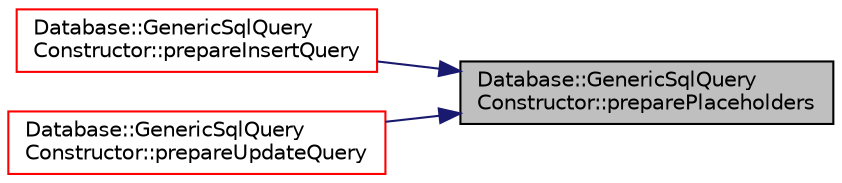 digraph "Database::GenericSqlQueryConstructor::preparePlaceholders"
{
 // LATEX_PDF_SIZE
  edge [fontname="Helvetica",fontsize="10",labelfontname="Helvetica",labelfontsize="10"];
  node [fontname="Helvetica",fontsize="10",shape=record];
  rankdir="RL";
  Node1 [label="Database::GenericSqlQuery\lConstructor::preparePlaceholders",height=0.2,width=0.4,color="black", fillcolor="grey75", style="filled", fontcolor="black",tooltip=" "];
  Node1 -> Node2 [dir="back",color="midnightblue",fontsize="10",style="solid",fontname="Helvetica"];
  Node2 [label="Database::GenericSqlQuery\lConstructor::prepareInsertQuery",height=0.2,width=0.4,color="red", fillcolor="white", style="filled",URL="$class_database_1_1_generic_sql_query_constructor.html#ac1d513f9a2812a65d663355999d1893a",tooltip=" "];
  Node1 -> Node5 [dir="back",color="midnightblue",fontsize="10",style="solid",fontname="Helvetica"];
  Node5 [label="Database::GenericSqlQuery\lConstructor::prepareUpdateQuery",height=0.2,width=0.4,color="red", fillcolor="white", style="filled",URL="$class_database_1_1_generic_sql_query_constructor.html#a2421c6d44273a5e274f0fa3df2fe5b43",tooltip=" "];
}
